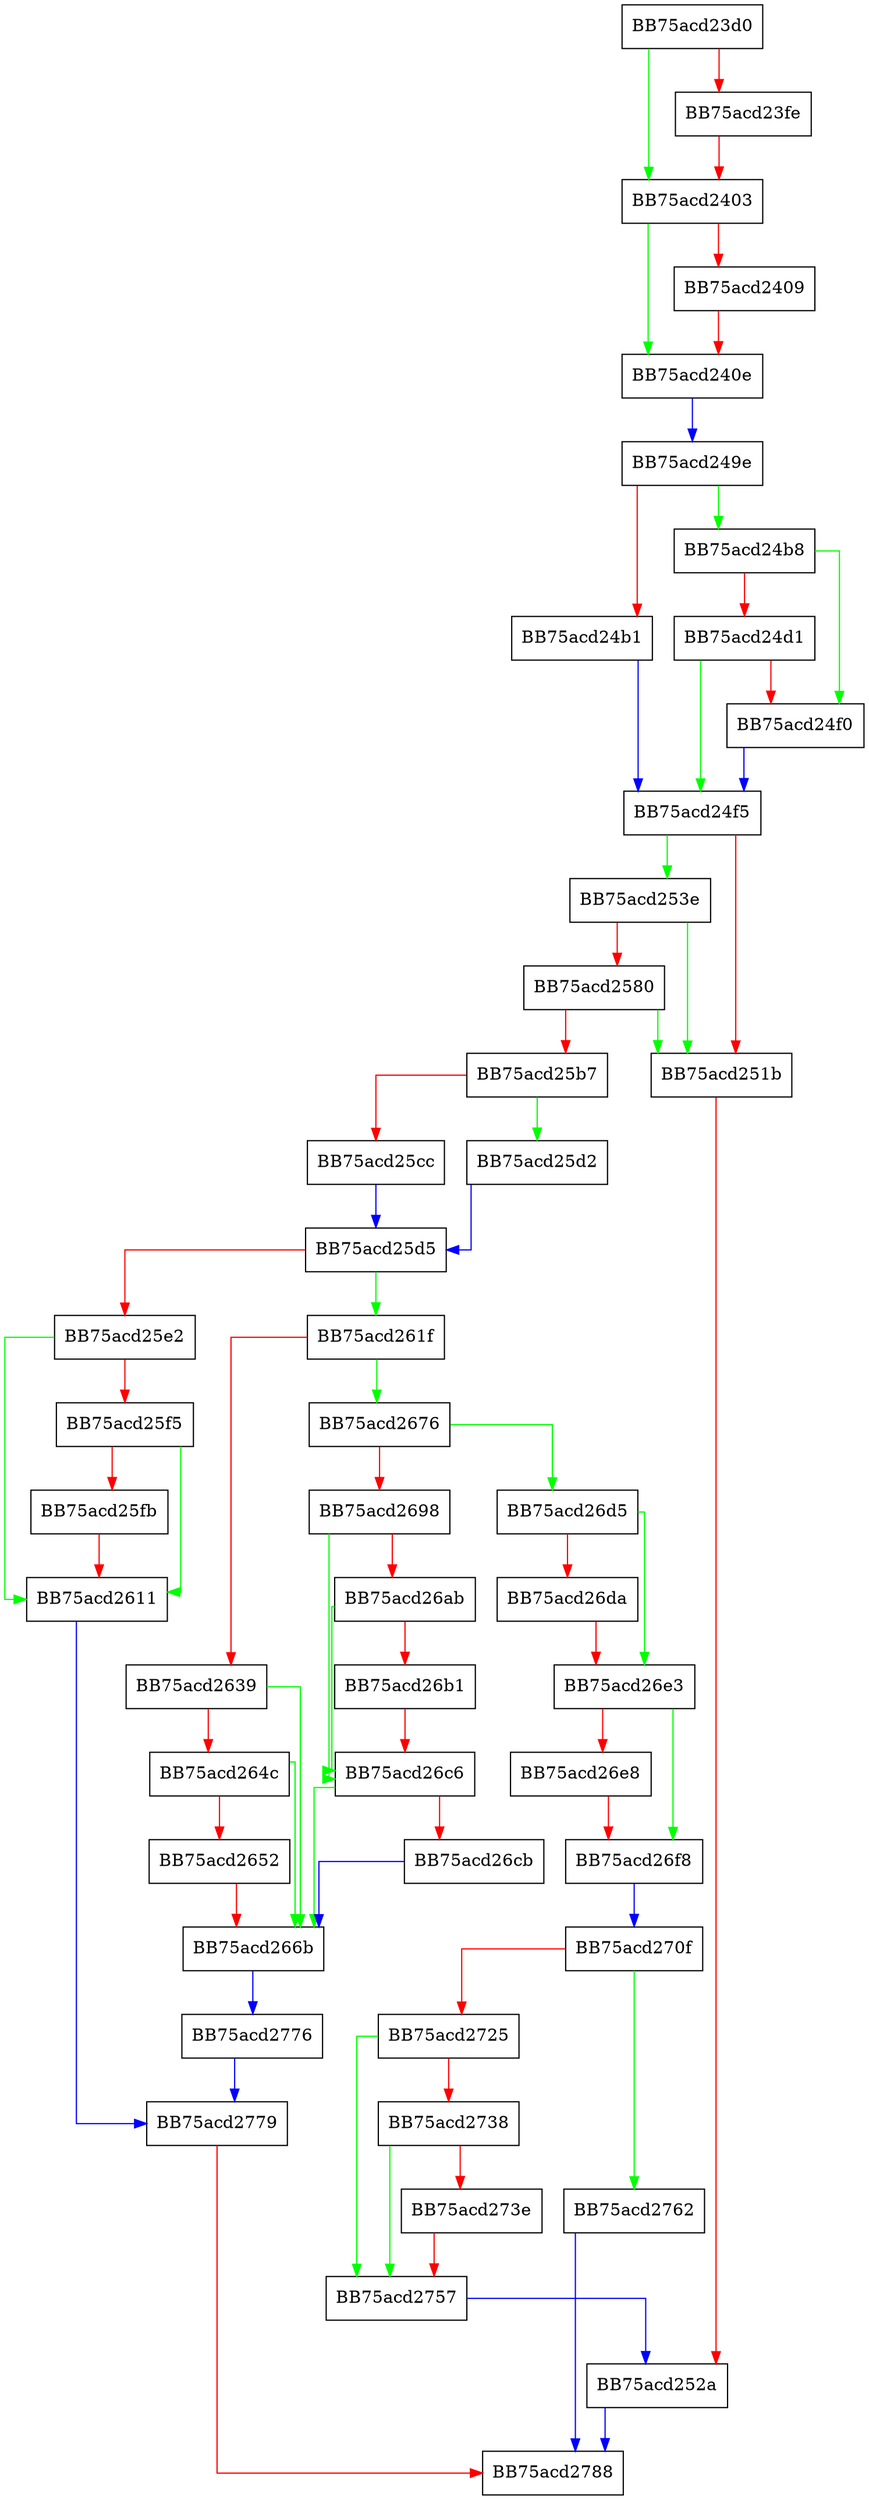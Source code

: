 digraph Spynet {
  node [shape="box"];
  graph [splines=ortho];
  BB75acd23d0 -> BB75acd2403 [color="green"];
  BB75acd23d0 -> BB75acd23fe [color="red"];
  BB75acd23fe -> BB75acd2403 [color="red"];
  BB75acd2403 -> BB75acd240e [color="green"];
  BB75acd2403 -> BB75acd2409 [color="red"];
  BB75acd2409 -> BB75acd240e [color="red"];
  BB75acd240e -> BB75acd249e [color="blue"];
  BB75acd249e -> BB75acd24b8 [color="green"];
  BB75acd249e -> BB75acd24b1 [color="red"];
  BB75acd24b1 -> BB75acd24f5 [color="blue"];
  BB75acd24b8 -> BB75acd24f0 [color="green"];
  BB75acd24b8 -> BB75acd24d1 [color="red"];
  BB75acd24d1 -> BB75acd24f5 [color="green"];
  BB75acd24d1 -> BB75acd24f0 [color="red"];
  BB75acd24f0 -> BB75acd24f5 [color="blue"];
  BB75acd24f5 -> BB75acd253e [color="green"];
  BB75acd24f5 -> BB75acd251b [color="red"];
  BB75acd251b -> BB75acd252a [color="red"];
  BB75acd252a -> BB75acd2788 [color="blue"];
  BB75acd253e -> BB75acd251b [color="green"];
  BB75acd253e -> BB75acd2580 [color="red"];
  BB75acd2580 -> BB75acd251b [color="green"];
  BB75acd2580 -> BB75acd25b7 [color="red"];
  BB75acd25b7 -> BB75acd25d2 [color="green"];
  BB75acd25b7 -> BB75acd25cc [color="red"];
  BB75acd25cc -> BB75acd25d5 [color="blue"];
  BB75acd25d2 -> BB75acd25d5 [color="blue"];
  BB75acd25d5 -> BB75acd261f [color="green"];
  BB75acd25d5 -> BB75acd25e2 [color="red"];
  BB75acd25e2 -> BB75acd2611 [color="green"];
  BB75acd25e2 -> BB75acd25f5 [color="red"];
  BB75acd25f5 -> BB75acd2611 [color="green"];
  BB75acd25f5 -> BB75acd25fb [color="red"];
  BB75acd25fb -> BB75acd2611 [color="red"];
  BB75acd2611 -> BB75acd2779 [color="blue"];
  BB75acd261f -> BB75acd2676 [color="green"];
  BB75acd261f -> BB75acd2639 [color="red"];
  BB75acd2639 -> BB75acd266b [color="green"];
  BB75acd2639 -> BB75acd264c [color="red"];
  BB75acd264c -> BB75acd266b [color="green"];
  BB75acd264c -> BB75acd2652 [color="red"];
  BB75acd2652 -> BB75acd266b [color="red"];
  BB75acd266b -> BB75acd2776 [color="blue"];
  BB75acd2676 -> BB75acd26d5 [color="green"];
  BB75acd2676 -> BB75acd2698 [color="red"];
  BB75acd2698 -> BB75acd26c6 [color="green"];
  BB75acd2698 -> BB75acd26ab [color="red"];
  BB75acd26ab -> BB75acd26c6 [color="green"];
  BB75acd26ab -> BB75acd26b1 [color="red"];
  BB75acd26b1 -> BB75acd26c6 [color="red"];
  BB75acd26c6 -> BB75acd266b [color="green"];
  BB75acd26c6 -> BB75acd26cb [color="red"];
  BB75acd26cb -> BB75acd266b [color="blue"];
  BB75acd26d5 -> BB75acd26e3 [color="green"];
  BB75acd26d5 -> BB75acd26da [color="red"];
  BB75acd26da -> BB75acd26e3 [color="red"];
  BB75acd26e3 -> BB75acd26f8 [color="green"];
  BB75acd26e3 -> BB75acd26e8 [color="red"];
  BB75acd26e8 -> BB75acd26f8 [color="red"];
  BB75acd26f8 -> BB75acd270f [color="blue"];
  BB75acd270f -> BB75acd2762 [color="green"];
  BB75acd270f -> BB75acd2725 [color="red"];
  BB75acd2725 -> BB75acd2757 [color="green"];
  BB75acd2725 -> BB75acd2738 [color="red"];
  BB75acd2738 -> BB75acd2757 [color="green"];
  BB75acd2738 -> BB75acd273e [color="red"];
  BB75acd273e -> BB75acd2757 [color="red"];
  BB75acd2757 -> BB75acd252a [color="blue"];
  BB75acd2762 -> BB75acd2788 [color="blue"];
  BB75acd2776 -> BB75acd2779 [color="blue"];
  BB75acd2779 -> BB75acd2788 [color="red"];
}